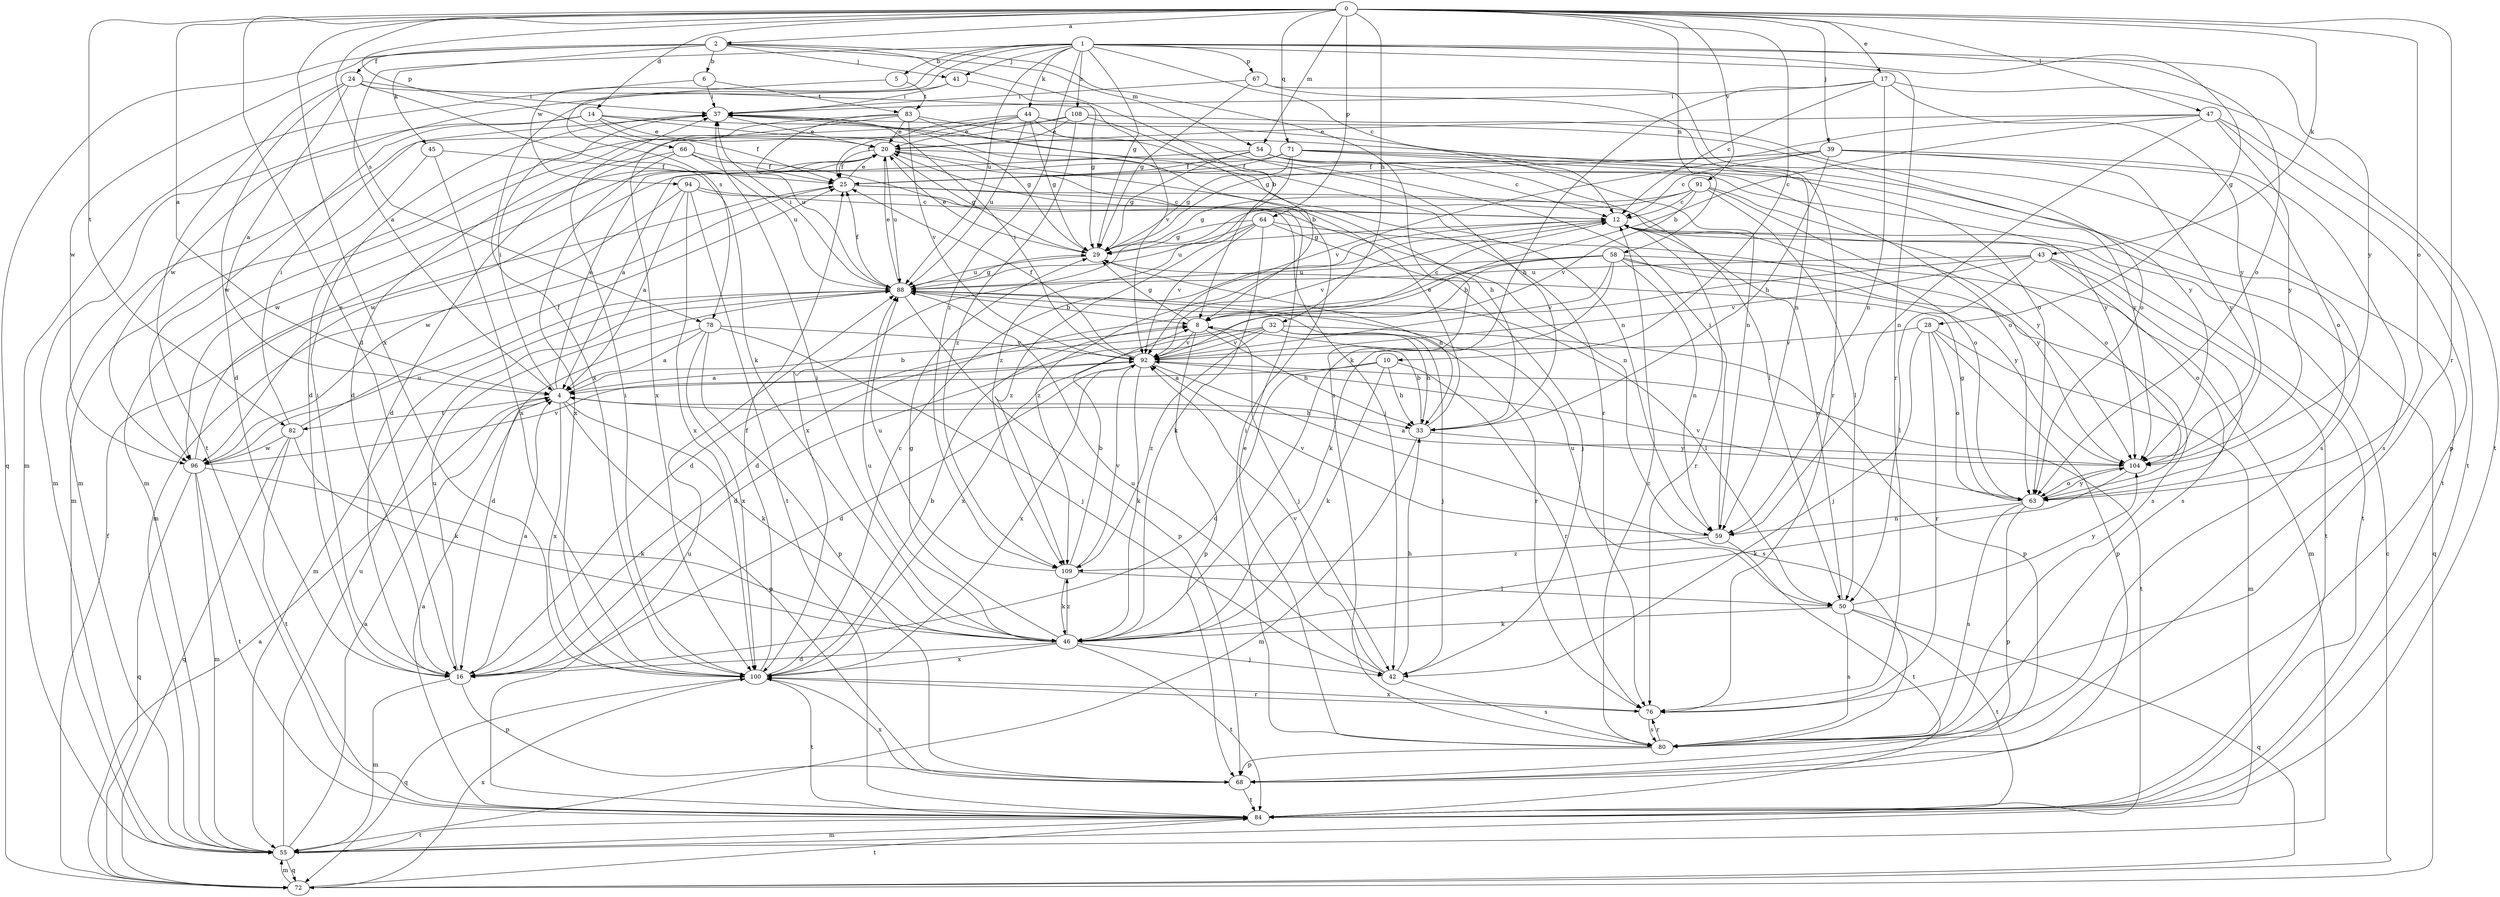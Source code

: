 strict digraph  {
0;
1;
2;
4;
5;
6;
8;
10;
12;
14;
16;
17;
20;
24;
25;
28;
29;
32;
33;
37;
39;
41;
42;
43;
44;
45;
46;
47;
50;
54;
55;
58;
59;
63;
64;
66;
67;
68;
71;
72;
76;
78;
80;
82;
83;
84;
88;
91;
92;
94;
96;
100;
104;
108;
109;
0 -> 2  [label=a];
0 -> 4  [label=a];
0 -> 10  [label=c];
0 -> 14  [label=d];
0 -> 16  [label=d];
0 -> 17  [label=e];
0 -> 32  [label=h];
0 -> 39  [label=j];
0 -> 43  [label=k];
0 -> 47  [label=l];
0 -> 54  [label=m];
0 -> 58  [label=n];
0 -> 63  [label=o];
0 -> 64  [label=p];
0 -> 66  [label=p];
0 -> 71  [label=q];
0 -> 76  [label=r];
0 -> 78  [label=s];
0 -> 82  [label=t];
0 -> 91  [label=v];
0 -> 100  [label=x];
1 -> 4  [label=a];
1 -> 5  [label=b];
1 -> 12  [label=c];
1 -> 28  [label=g];
1 -> 29  [label=g];
1 -> 41  [label=j];
1 -> 44  [label=k];
1 -> 63  [label=o];
1 -> 67  [label=p];
1 -> 76  [label=r];
1 -> 78  [label=s];
1 -> 88  [label=u];
1 -> 94  [label=w];
1 -> 104  [label=y];
1 -> 108  [label=z];
1 -> 109  [label=z];
2 -> 6  [label=b];
2 -> 8  [label=b];
2 -> 24  [label=f];
2 -> 41  [label=j];
2 -> 45  [label=k];
2 -> 54  [label=m];
2 -> 72  [label=q];
2 -> 80  [label=s];
2 -> 96  [label=w];
4 -> 8  [label=b];
4 -> 20  [label=e];
4 -> 33  [label=h];
4 -> 37  [label=i];
4 -> 46  [label=k];
4 -> 68  [label=p];
4 -> 82  [label=t];
4 -> 100  [label=x];
5 -> 83  [label=t];
5 -> 96  [label=w];
6 -> 37  [label=i];
6 -> 55  [label=m];
6 -> 83  [label=t];
8 -> 12  [label=c];
8 -> 29  [label=g];
8 -> 33  [label=h];
8 -> 42  [label=j];
8 -> 68  [label=p];
8 -> 92  [label=v];
10 -> 4  [label=a];
10 -> 16  [label=d];
10 -> 33  [label=h];
10 -> 46  [label=k];
10 -> 76  [label=r];
12 -> 29  [label=g];
12 -> 72  [label=q];
12 -> 76  [label=r];
12 -> 84  [label=t];
12 -> 92  [label=v];
12 -> 109  [label=z];
14 -> 20  [label=e];
14 -> 25  [label=f];
14 -> 29  [label=g];
14 -> 55  [label=m];
14 -> 63  [label=o];
14 -> 96  [label=w];
16 -> 4  [label=a];
16 -> 37  [label=i];
16 -> 55  [label=m];
16 -> 68  [label=p];
16 -> 88  [label=u];
17 -> 12  [label=c];
17 -> 37  [label=i];
17 -> 46  [label=k];
17 -> 59  [label=n];
17 -> 84  [label=t];
17 -> 104  [label=y];
20 -> 25  [label=f];
20 -> 29  [label=g];
20 -> 33  [label=h];
20 -> 88  [label=u];
20 -> 96  [label=w];
20 -> 104  [label=y];
24 -> 4  [label=a];
24 -> 16  [label=d];
24 -> 37  [label=i];
24 -> 46  [label=k];
24 -> 84  [label=t];
24 -> 92  [label=v];
25 -> 12  [label=c];
25 -> 20  [label=e];
25 -> 55  [label=m];
25 -> 63  [label=o];
28 -> 42  [label=j];
28 -> 55  [label=m];
28 -> 63  [label=o];
28 -> 68  [label=p];
28 -> 76  [label=r];
28 -> 92  [label=v];
29 -> 20  [label=e];
29 -> 33  [label=h];
29 -> 88  [label=u];
32 -> 16  [label=d];
32 -> 33  [label=h];
32 -> 42  [label=j];
32 -> 68  [label=p];
32 -> 92  [label=v];
32 -> 100  [label=x];
32 -> 109  [label=z];
33 -> 8  [label=b];
33 -> 20  [label=e];
33 -> 55  [label=m];
33 -> 104  [label=y];
37 -> 20  [label=e];
37 -> 104  [label=y];
39 -> 12  [label=c];
39 -> 25  [label=f];
39 -> 33  [label=h];
39 -> 63  [label=o];
39 -> 80  [label=s];
39 -> 92  [label=v];
39 -> 104  [label=y];
41 -> 29  [label=g];
41 -> 37  [label=i];
41 -> 100  [label=x];
42 -> 33  [label=h];
42 -> 80  [label=s];
42 -> 88  [label=u];
42 -> 92  [label=v];
43 -> 16  [label=d];
43 -> 50  [label=l];
43 -> 63  [label=o];
43 -> 80  [label=s];
43 -> 84  [label=t];
43 -> 88  [label=u];
43 -> 92  [label=v];
44 -> 16  [label=d];
44 -> 20  [label=e];
44 -> 29  [label=g];
44 -> 33  [label=h];
44 -> 55  [label=m];
44 -> 59  [label=n];
44 -> 88  [label=u];
45 -> 25  [label=f];
45 -> 55  [label=m];
45 -> 100  [label=x];
46 -> 16  [label=d];
46 -> 29  [label=g];
46 -> 37  [label=i];
46 -> 42  [label=j];
46 -> 84  [label=t];
46 -> 88  [label=u];
46 -> 100  [label=x];
46 -> 109  [label=z];
47 -> 8  [label=b];
47 -> 20  [label=e];
47 -> 29  [label=g];
47 -> 59  [label=n];
47 -> 68  [label=p];
47 -> 84  [label=t];
47 -> 104  [label=y];
50 -> 12  [label=c];
50 -> 46  [label=k];
50 -> 72  [label=q];
50 -> 80  [label=s];
50 -> 84  [label=t];
50 -> 88  [label=u];
50 -> 104  [label=y];
54 -> 4  [label=a];
54 -> 12  [label=c];
54 -> 25  [label=f];
54 -> 29  [label=g];
54 -> 50  [label=l];
54 -> 63  [label=o];
55 -> 4  [label=a];
55 -> 72  [label=q];
55 -> 84  [label=t];
55 -> 88  [label=u];
58 -> 8  [label=b];
58 -> 16  [label=d];
58 -> 46  [label=k];
58 -> 55  [label=m];
58 -> 59  [label=n];
58 -> 80  [label=s];
58 -> 88  [label=u];
58 -> 92  [label=v];
58 -> 104  [label=y];
59 -> 37  [label=i];
59 -> 84  [label=t];
59 -> 92  [label=v];
59 -> 109  [label=z];
63 -> 29  [label=g];
63 -> 59  [label=n];
63 -> 68  [label=p];
63 -> 80  [label=s];
63 -> 92  [label=v];
63 -> 104  [label=y];
64 -> 29  [label=g];
64 -> 42  [label=j];
64 -> 46  [label=k];
64 -> 88  [label=u];
64 -> 92  [label=v];
64 -> 104  [label=y];
64 -> 109  [label=z];
66 -> 16  [label=d];
66 -> 25  [label=f];
66 -> 42  [label=j];
66 -> 88  [label=u];
66 -> 100  [label=x];
67 -> 29  [label=g];
67 -> 37  [label=i];
67 -> 59  [label=n];
67 -> 76  [label=r];
68 -> 84  [label=t];
68 -> 100  [label=x];
71 -> 25  [label=f];
71 -> 29  [label=g];
71 -> 80  [label=s];
71 -> 84  [label=t];
71 -> 96  [label=w];
71 -> 104  [label=y];
71 -> 109  [label=z];
72 -> 4  [label=a];
72 -> 12  [label=c];
72 -> 25  [label=f];
72 -> 55  [label=m];
72 -> 84  [label=t];
72 -> 100  [label=x];
76 -> 80  [label=s];
76 -> 100  [label=x];
78 -> 4  [label=a];
78 -> 16  [label=d];
78 -> 42  [label=j];
78 -> 68  [label=p];
78 -> 92  [label=v];
78 -> 100  [label=x];
80 -> 12  [label=c];
80 -> 20  [label=e];
80 -> 37  [label=i];
80 -> 68  [label=p];
80 -> 76  [label=r];
82 -> 25  [label=f];
82 -> 37  [label=i];
82 -> 46  [label=k];
82 -> 72  [label=q];
82 -> 84  [label=t];
82 -> 96  [label=w];
83 -> 16  [label=d];
83 -> 20  [label=e];
83 -> 59  [label=n];
83 -> 76  [label=r];
83 -> 88  [label=u];
83 -> 92  [label=v];
83 -> 100  [label=x];
84 -> 4  [label=a];
84 -> 55  [label=m];
84 -> 88  [label=u];
88 -> 8  [label=b];
88 -> 20  [label=e];
88 -> 25  [label=f];
88 -> 29  [label=g];
88 -> 37  [label=i];
88 -> 50  [label=l];
88 -> 55  [label=m];
88 -> 68  [label=p];
88 -> 76  [label=r];
91 -> 12  [label=c];
91 -> 29  [label=g];
91 -> 50  [label=l];
91 -> 63  [label=o];
91 -> 92  [label=v];
91 -> 100  [label=x];
91 -> 104  [label=y];
92 -> 4  [label=a];
92 -> 16  [label=d];
92 -> 25  [label=f];
92 -> 37  [label=i];
92 -> 46  [label=k];
92 -> 80  [label=s];
92 -> 84  [label=t];
92 -> 100  [label=x];
94 -> 4  [label=a];
94 -> 12  [label=c];
94 -> 59  [label=n];
94 -> 84  [label=t];
94 -> 96  [label=w];
94 -> 100  [label=x];
96 -> 20  [label=e];
96 -> 46  [label=k];
96 -> 55  [label=m];
96 -> 72  [label=q];
96 -> 84  [label=t];
96 -> 88  [label=u];
96 -> 92  [label=v];
100 -> 8  [label=b];
100 -> 12  [label=c];
100 -> 25  [label=f];
100 -> 37  [label=i];
100 -> 72  [label=q];
100 -> 76  [label=r];
100 -> 84  [label=t];
104 -> 4  [label=a];
104 -> 46  [label=k];
104 -> 63  [label=o];
108 -> 8  [label=b];
108 -> 20  [label=e];
108 -> 25  [label=f];
108 -> 55  [label=m];
108 -> 63  [label=o];
108 -> 109  [label=z];
109 -> 8  [label=b];
109 -> 46  [label=k];
109 -> 50  [label=l];
109 -> 88  [label=u];
109 -> 92  [label=v];
}
